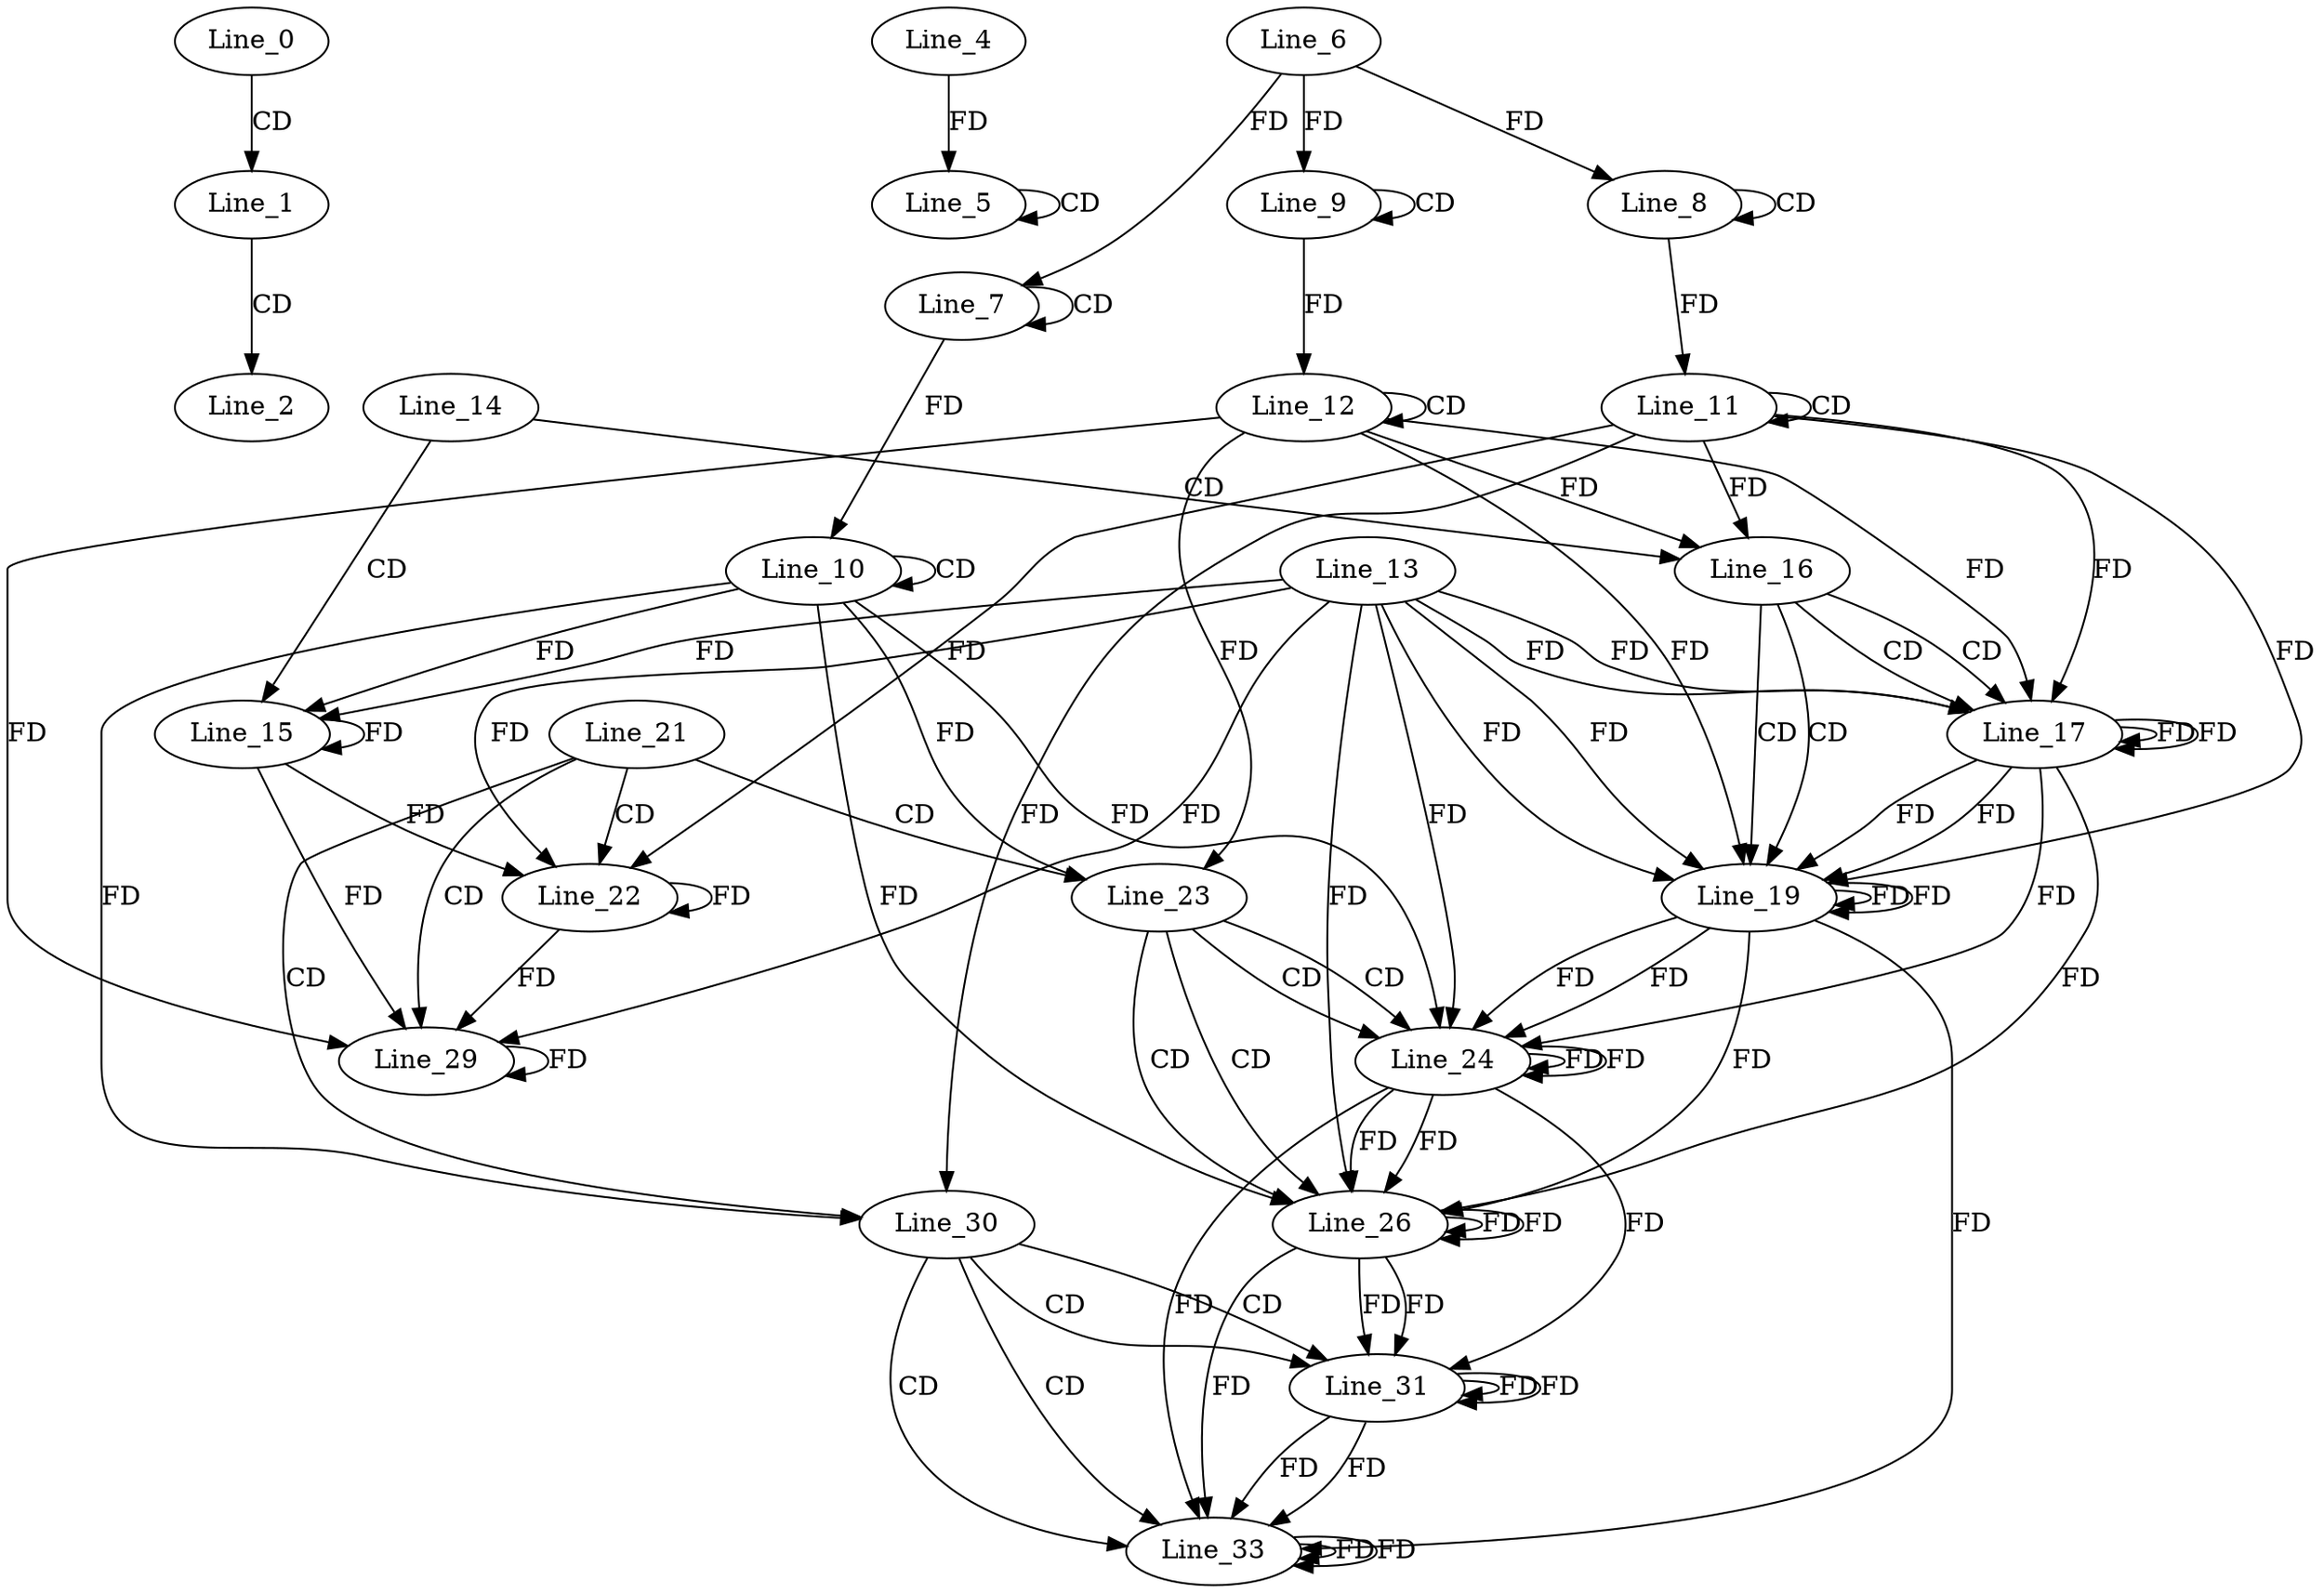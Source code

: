 digraph G {
  Line_0;
  Line_1;
  Line_2;
  Line_5;
  Line_5;
  Line_4;
  Line_7;
  Line_7;
  Line_6;
  Line_8;
  Line_8;
  Line_9;
  Line_9;
  Line_10;
  Line_10;
  Line_11;
  Line_11;
  Line_12;
  Line_12;
  Line_14;
  Line_15;
  Line_13;
  Line_16;
  Line_17;
  Line_17;
  Line_19;
  Line_19;
  Line_21;
  Line_22;
  Line_23;
  Line_24;
  Line_24;
  Line_26;
  Line_26;
  Line_29;
  Line_30;
  Line_31;
  Line_31;
  Line_33;
  Line_33;
  Line_0 -> Line_1 [ label="CD" ];
  Line_1 -> Line_2 [ label="CD" ];
  Line_5 -> Line_5 [ label="CD" ];
  Line_4 -> Line_5 [ label="FD" ];
  Line_7 -> Line_7 [ label="CD" ];
  Line_6 -> Line_7 [ label="FD" ];
  Line_8 -> Line_8 [ label="CD" ];
  Line_6 -> Line_8 [ label="FD" ];
  Line_9 -> Line_9 [ label="CD" ];
  Line_6 -> Line_9 [ label="FD" ];
  Line_10 -> Line_10 [ label="CD" ];
  Line_7 -> Line_10 [ label="FD" ];
  Line_11 -> Line_11 [ label="CD" ];
  Line_8 -> Line_11 [ label="FD" ];
  Line_12 -> Line_12 [ label="CD" ];
  Line_9 -> Line_12 [ label="FD" ];
  Line_14 -> Line_15 [ label="CD" ];
  Line_13 -> Line_15 [ label="FD" ];
  Line_15 -> Line_15 [ label="FD" ];
  Line_10 -> Line_15 [ label="FD" ];
  Line_14 -> Line_16 [ label="CD" ];
  Line_11 -> Line_16 [ label="FD" ];
  Line_12 -> Line_16 [ label="FD" ];
  Line_16 -> Line_17 [ label="CD" ];
  Line_13 -> Line_17 [ label="FD" ];
  Line_17 -> Line_17 [ label="FD" ];
  Line_11 -> Line_17 [ label="FD" ];
  Line_16 -> Line_17 [ label="CD" ];
  Line_13 -> Line_17 [ label="FD" ];
  Line_17 -> Line_17 [ label="FD" ];
  Line_12 -> Line_17 [ label="FD" ];
  Line_16 -> Line_19 [ label="CD" ];
  Line_13 -> Line_19 [ label="FD" ];
  Line_17 -> Line_19 [ label="FD" ];
  Line_19 -> Line_19 [ label="FD" ];
  Line_12 -> Line_19 [ label="FD" ];
  Line_16 -> Line_19 [ label="CD" ];
  Line_13 -> Line_19 [ label="FD" ];
  Line_17 -> Line_19 [ label="FD" ];
  Line_19 -> Line_19 [ label="FD" ];
  Line_11 -> Line_19 [ label="FD" ];
  Line_21 -> Line_22 [ label="CD" ];
  Line_13 -> Line_22 [ label="FD" ];
  Line_15 -> Line_22 [ label="FD" ];
  Line_22 -> Line_22 [ label="FD" ];
  Line_11 -> Line_22 [ label="FD" ];
  Line_21 -> Line_23 [ label="CD" ];
  Line_10 -> Line_23 [ label="FD" ];
  Line_12 -> Line_23 [ label="FD" ];
  Line_23 -> Line_24 [ label="CD" ];
  Line_13 -> Line_24 [ label="FD" ];
  Line_17 -> Line_24 [ label="FD" ];
  Line_19 -> Line_24 [ label="FD" ];
  Line_24 -> Line_24 [ label="FD" ];
  Line_10 -> Line_24 [ label="FD" ];
  Line_23 -> Line_24 [ label="CD" ];
  Line_19 -> Line_24 [ label="FD" ];
  Line_24 -> Line_24 [ label="FD" ];
  Line_23 -> Line_26 [ label="CD" ];
  Line_24 -> Line_26 [ label="FD" ];
  Line_26 -> Line_26 [ label="FD" ];
  Line_23 -> Line_26 [ label="CD" ];
  Line_13 -> Line_26 [ label="FD" ];
  Line_17 -> Line_26 [ label="FD" ];
  Line_19 -> Line_26 [ label="FD" ];
  Line_24 -> Line_26 [ label="FD" ];
  Line_26 -> Line_26 [ label="FD" ];
  Line_10 -> Line_26 [ label="FD" ];
  Line_21 -> Line_29 [ label="CD" ];
  Line_13 -> Line_29 [ label="FD" ];
  Line_15 -> Line_29 [ label="FD" ];
  Line_22 -> Line_29 [ label="FD" ];
  Line_29 -> Line_29 [ label="FD" ];
  Line_12 -> Line_29 [ label="FD" ];
  Line_21 -> Line_30 [ label="CD" ];
  Line_10 -> Line_30 [ label="FD" ];
  Line_11 -> Line_30 [ label="FD" ];
  Line_30 -> Line_31 [ label="CD" ];
  Line_26 -> Line_31 [ label="FD" ];
  Line_31 -> Line_31 [ label="FD" ];
  Line_30 -> Line_31 [ label="CD" ];
  Line_24 -> Line_31 [ label="FD" ];
  Line_26 -> Line_31 [ label="FD" ];
  Line_31 -> Line_31 [ label="FD" ];
  Line_30 -> Line_33 [ label="CD" ];
  Line_19 -> Line_33 [ label="FD" ];
  Line_24 -> Line_33 [ label="FD" ];
  Line_26 -> Line_33 [ label="FD" ];
  Line_31 -> Line_33 [ label="FD" ];
  Line_33 -> Line_33 [ label="FD" ];
  Line_30 -> Line_33 [ label="CD" ];
  Line_31 -> Line_33 [ label="FD" ];
  Line_33 -> Line_33 [ label="FD" ];
}
